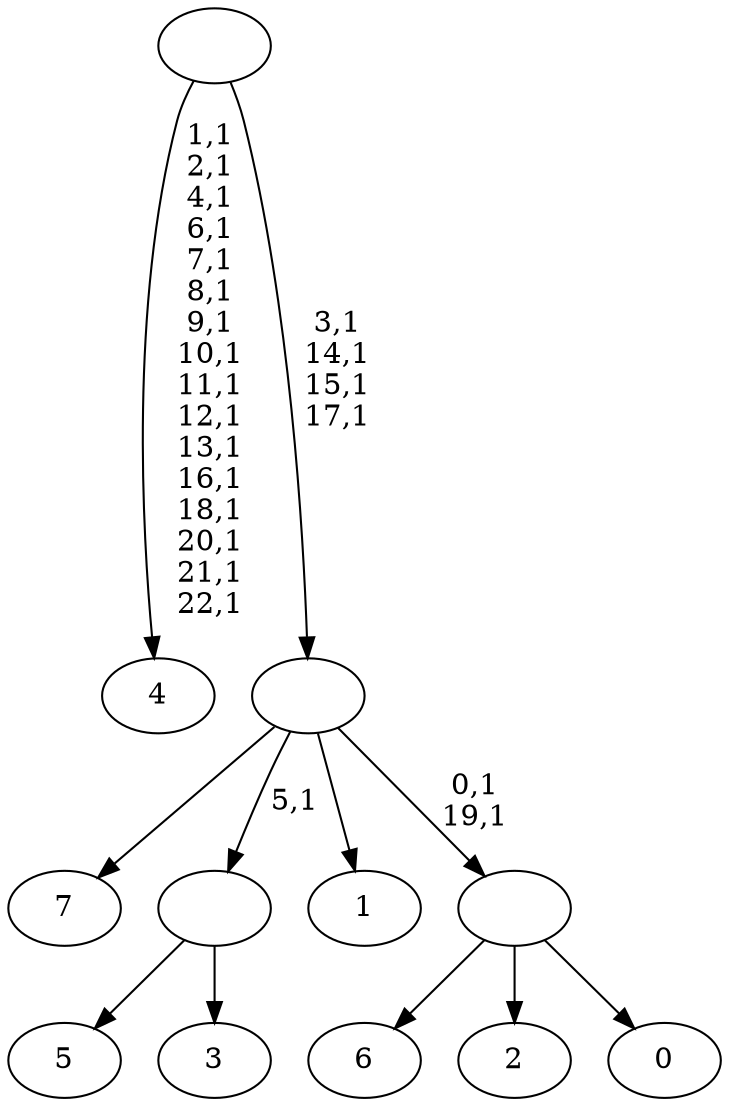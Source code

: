 digraph T {
	31 [label="7"]
	30 [label="6"]
	29 [label="5"]
	28 [label="4"]
	11 [label="3"]
	10 [label=""]
	9 [label="2"]
	8 [label="1"]
	7 [label="0"]
	6 [label=""]
	4 [label=""]
	0 [label=""]
	10 -> 29 [label=""]
	10 -> 11 [label=""]
	6 -> 30 [label=""]
	6 -> 9 [label=""]
	6 -> 7 [label=""]
	4 -> 6 [label="0,1\n19,1"]
	4 -> 31 [label=""]
	4 -> 10 [label="5,1"]
	4 -> 8 [label=""]
	0 -> 4 [label="3,1\n14,1\n15,1\n17,1"]
	0 -> 28 [label="1,1\n2,1\n4,1\n6,1\n7,1\n8,1\n9,1\n10,1\n11,1\n12,1\n13,1\n16,1\n18,1\n20,1\n21,1\n22,1"]
}
